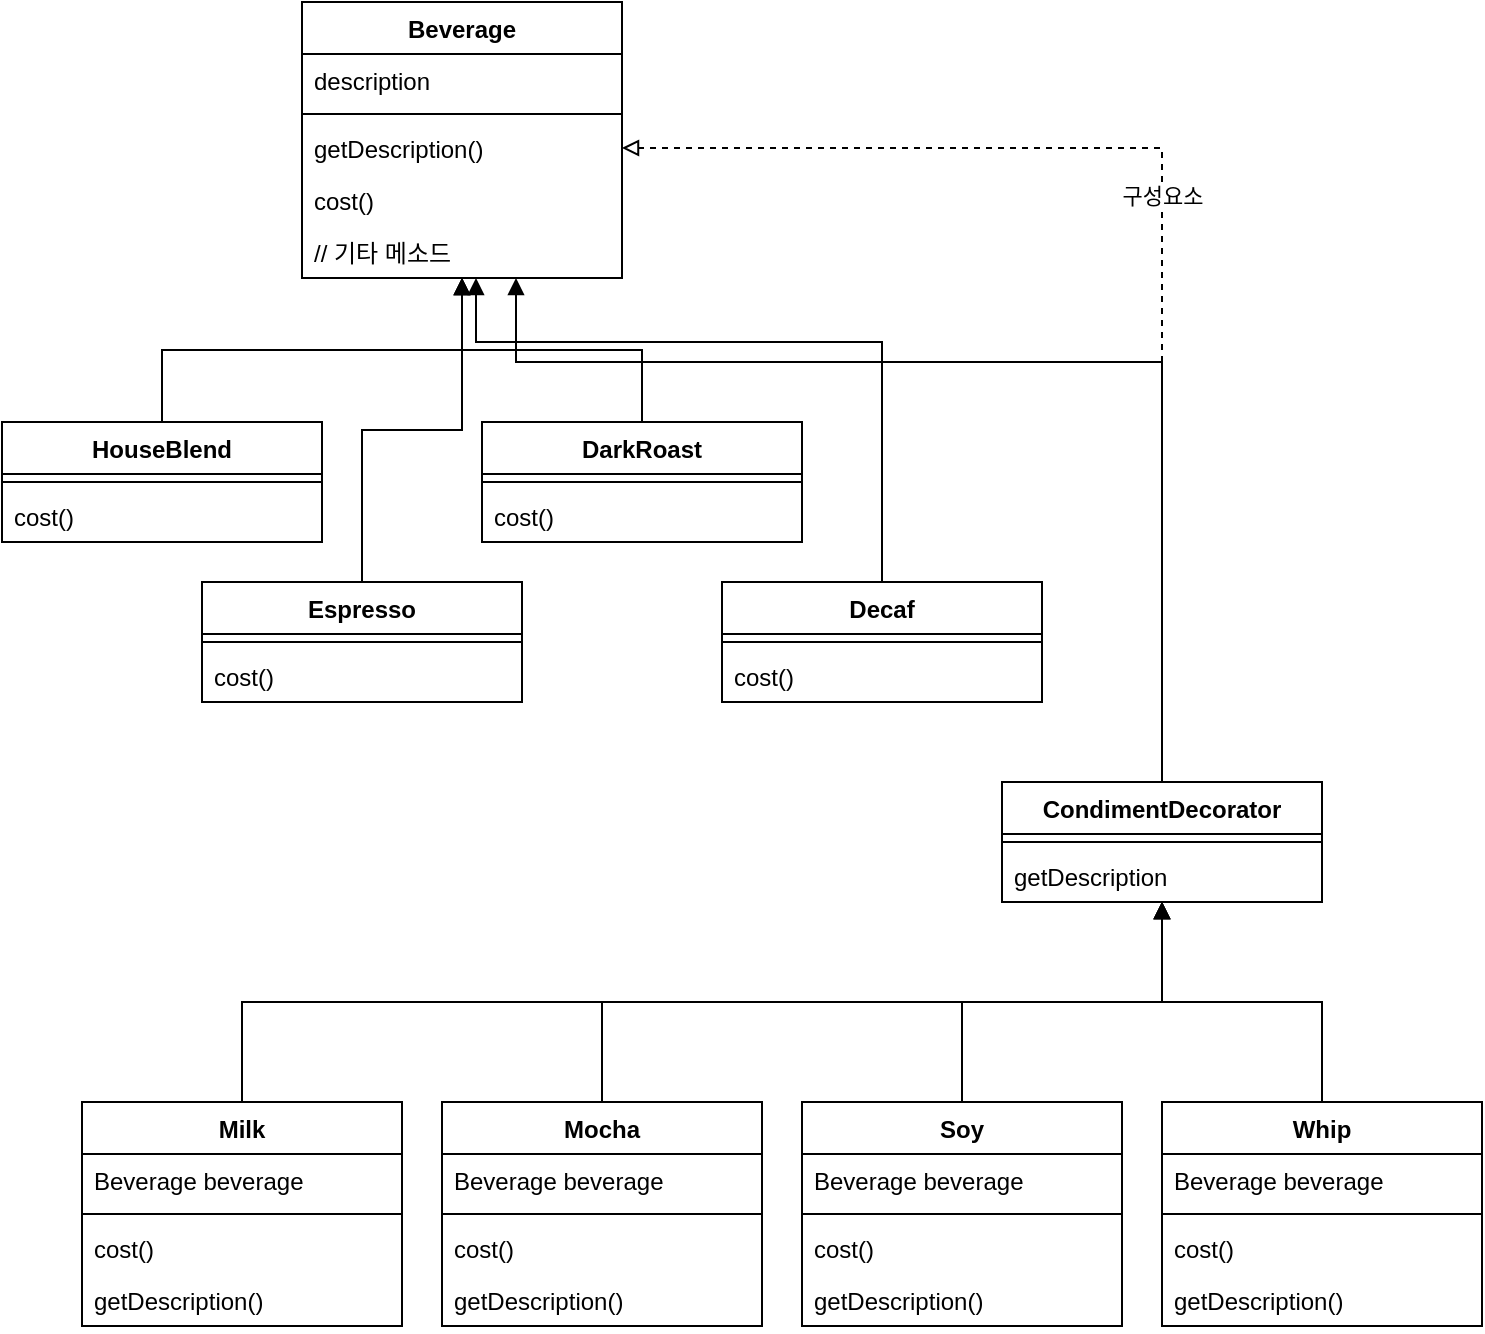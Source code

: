 <mxfile version="20.2.3" type="device"><diagram id="C5RBs43oDa-KdzZeNtuy" name="Page-1"><mxGraphModel dx="1108" dy="700" grid="1" gridSize="10" guides="1" tooltips="1" connect="1" arrows="1" fold="1" page="1" pageScale="1" pageWidth="827" pageHeight="1169" math="0" shadow="0"><root><mxCell id="WIyWlLk6GJQsqaUBKTNV-0"/><mxCell id="WIyWlLk6GJQsqaUBKTNV-1" parent="WIyWlLk6GJQsqaUBKTNV-0"/><mxCell id="mpJNIotJA6Xf9DF3fRcz-9" value="Beverage" style="swimlane;fontStyle=1;align=center;verticalAlign=top;childLayout=stackLayout;horizontal=1;startSize=26;horizontalStack=0;resizeParent=1;resizeParentMax=0;resizeLast=0;collapsible=1;marginBottom=0;labelBorderColor=none;" vertex="1" parent="WIyWlLk6GJQsqaUBKTNV-1"><mxGeometry x="190" y="20" width="160" height="138" as="geometry"/></mxCell><mxCell id="mpJNIotJA6Xf9DF3fRcz-10" value="description" style="text;strokeColor=none;fillColor=none;align=left;verticalAlign=top;spacingLeft=4;spacingRight=4;overflow=hidden;rotatable=0;points=[[0,0.5],[1,0.5]];portConstraint=eastwest;labelBorderColor=none;" vertex="1" parent="mpJNIotJA6Xf9DF3fRcz-9"><mxGeometry y="26" width="160" height="26" as="geometry"/></mxCell><mxCell id="mpJNIotJA6Xf9DF3fRcz-11" value="" style="line;strokeWidth=1;fillColor=none;align=left;verticalAlign=middle;spacingTop=-1;spacingLeft=3;spacingRight=3;rotatable=0;labelPosition=right;points=[];portConstraint=eastwest;labelBorderColor=none;" vertex="1" parent="mpJNIotJA6Xf9DF3fRcz-9"><mxGeometry y="52" width="160" height="8" as="geometry"/></mxCell><mxCell id="mpJNIotJA6Xf9DF3fRcz-12" value="getDescription()" style="text;strokeColor=none;fillColor=none;align=left;verticalAlign=top;spacingLeft=4;spacingRight=4;overflow=hidden;rotatable=0;points=[[0,0.5],[1,0.5]];portConstraint=eastwest;labelBorderColor=none;" vertex="1" parent="mpJNIotJA6Xf9DF3fRcz-9"><mxGeometry y="60" width="160" height="26" as="geometry"/></mxCell><mxCell id="mpJNIotJA6Xf9DF3fRcz-14" value="cost()" style="text;strokeColor=none;fillColor=none;align=left;verticalAlign=top;spacingLeft=4;spacingRight=4;overflow=hidden;rotatable=0;points=[[0,0.5],[1,0.5]];portConstraint=eastwest;labelBorderColor=none;" vertex="1" parent="mpJNIotJA6Xf9DF3fRcz-9"><mxGeometry y="86" width="160" height="26" as="geometry"/></mxCell><mxCell id="mpJNIotJA6Xf9DF3fRcz-36" value="// 기타 메소드" style="text;strokeColor=none;fillColor=none;align=left;verticalAlign=top;spacingLeft=4;spacingRight=4;overflow=hidden;rotatable=0;points=[[0,0.5],[1,0.5]];portConstraint=eastwest;labelBorderColor=none;" vertex="1" parent="mpJNIotJA6Xf9DF3fRcz-9"><mxGeometry y="112" width="160" height="26" as="geometry"/></mxCell><mxCell id="mpJNIotJA6Xf9DF3fRcz-37" style="edgeStyle=orthogonalEdgeStyle;rounded=0;orthogonalLoop=1;jettySize=auto;html=1;endArrow=block;endFill=1;" edge="1" parent="WIyWlLk6GJQsqaUBKTNV-1" source="mpJNIotJA6Xf9DF3fRcz-16" target="mpJNIotJA6Xf9DF3fRcz-9"><mxGeometry relative="1" as="geometry"/></mxCell><mxCell id="mpJNIotJA6Xf9DF3fRcz-16" value="HouseBlend" style="swimlane;fontStyle=1;align=center;verticalAlign=top;childLayout=stackLayout;horizontal=1;startSize=26;horizontalStack=0;resizeParent=1;resizeParentMax=0;resizeLast=0;collapsible=1;marginBottom=0;labelBorderColor=none;" vertex="1" parent="WIyWlLk6GJQsqaUBKTNV-1"><mxGeometry x="40" y="230" width="160" height="60" as="geometry"/></mxCell><mxCell id="mpJNIotJA6Xf9DF3fRcz-18" value="" style="line;strokeWidth=1;fillColor=none;align=left;verticalAlign=middle;spacingTop=-1;spacingLeft=3;spacingRight=3;rotatable=0;labelPosition=right;points=[];portConstraint=eastwest;labelBorderColor=none;" vertex="1" parent="mpJNIotJA6Xf9DF3fRcz-16"><mxGeometry y="26" width="160" height="8" as="geometry"/></mxCell><mxCell id="mpJNIotJA6Xf9DF3fRcz-20" value="cost()" style="text;strokeColor=none;fillColor=none;align=left;verticalAlign=top;spacingLeft=4;spacingRight=4;overflow=hidden;rotatable=0;points=[[0,0.5],[1,0.5]];portConstraint=eastwest;labelBorderColor=none;" vertex="1" parent="mpJNIotJA6Xf9DF3fRcz-16"><mxGeometry y="34" width="160" height="26" as="geometry"/></mxCell><mxCell id="mpJNIotJA6Xf9DF3fRcz-35" style="edgeStyle=orthogonalEdgeStyle;rounded=0;orthogonalLoop=1;jettySize=auto;html=1;endArrow=block;endFill=1;" edge="1" parent="WIyWlLk6GJQsqaUBKTNV-1" source="mpJNIotJA6Xf9DF3fRcz-22" target="mpJNIotJA6Xf9DF3fRcz-9"><mxGeometry relative="1" as="geometry"><mxPoint x="290" y="160" as="targetPoint"/></mxGeometry></mxCell><mxCell id="mpJNIotJA6Xf9DF3fRcz-22" value="DarkRoast" style="swimlane;fontStyle=1;align=center;verticalAlign=top;childLayout=stackLayout;horizontal=1;startSize=26;horizontalStack=0;resizeParent=1;resizeParentMax=0;resizeLast=0;collapsible=1;marginBottom=0;labelBorderColor=none;" vertex="1" parent="WIyWlLk6GJQsqaUBKTNV-1"><mxGeometry x="280" y="230" width="160" height="60" as="geometry"/></mxCell><mxCell id="mpJNIotJA6Xf9DF3fRcz-23" value="" style="line;strokeWidth=1;fillColor=none;align=left;verticalAlign=middle;spacingTop=-1;spacingLeft=3;spacingRight=3;rotatable=0;labelPosition=right;points=[];portConstraint=eastwest;labelBorderColor=none;" vertex="1" parent="mpJNIotJA6Xf9DF3fRcz-22"><mxGeometry y="26" width="160" height="8" as="geometry"/></mxCell><mxCell id="mpJNIotJA6Xf9DF3fRcz-24" value="cost()" style="text;strokeColor=none;fillColor=none;align=left;verticalAlign=top;spacingLeft=4;spacingRight=4;overflow=hidden;rotatable=0;points=[[0,0.5],[1,0.5]];portConstraint=eastwest;labelBorderColor=none;" vertex="1" parent="mpJNIotJA6Xf9DF3fRcz-22"><mxGeometry y="34" width="160" height="26" as="geometry"/></mxCell><mxCell id="mpJNIotJA6Xf9DF3fRcz-34" style="edgeStyle=orthogonalEdgeStyle;rounded=0;orthogonalLoop=1;jettySize=auto;html=1;endArrow=block;endFill=1;" edge="1" parent="WIyWlLk6GJQsqaUBKTNV-1" source="mpJNIotJA6Xf9DF3fRcz-25" target="mpJNIotJA6Xf9DF3fRcz-9"><mxGeometry relative="1" as="geometry"><mxPoint x="270" y="160" as="targetPoint"/></mxGeometry></mxCell><mxCell id="mpJNIotJA6Xf9DF3fRcz-25" value="Espresso" style="swimlane;fontStyle=1;align=center;verticalAlign=top;childLayout=stackLayout;horizontal=1;startSize=26;horizontalStack=0;resizeParent=1;resizeParentMax=0;resizeLast=0;collapsible=1;marginBottom=0;labelBorderColor=none;" vertex="1" parent="WIyWlLk6GJQsqaUBKTNV-1"><mxGeometry x="140" y="310" width="160" height="60" as="geometry"/></mxCell><mxCell id="mpJNIotJA6Xf9DF3fRcz-26" value="" style="line;strokeWidth=1;fillColor=none;align=left;verticalAlign=middle;spacingTop=-1;spacingLeft=3;spacingRight=3;rotatable=0;labelPosition=right;points=[];portConstraint=eastwest;labelBorderColor=none;" vertex="1" parent="mpJNIotJA6Xf9DF3fRcz-25"><mxGeometry y="26" width="160" height="8" as="geometry"/></mxCell><mxCell id="mpJNIotJA6Xf9DF3fRcz-27" value="cost()" style="text;strokeColor=none;fillColor=none;align=left;verticalAlign=top;spacingLeft=4;spacingRight=4;overflow=hidden;rotatable=0;points=[[0,0.5],[1,0.5]];portConstraint=eastwest;labelBorderColor=none;" vertex="1" parent="mpJNIotJA6Xf9DF3fRcz-25"><mxGeometry y="34" width="160" height="26" as="geometry"/></mxCell><mxCell id="mpJNIotJA6Xf9DF3fRcz-38" style="edgeStyle=orthogonalEdgeStyle;rounded=0;orthogonalLoop=1;jettySize=auto;html=1;endArrow=block;endFill=1;" edge="1" parent="WIyWlLk6GJQsqaUBKTNV-1" source="mpJNIotJA6Xf9DF3fRcz-28" target="mpJNIotJA6Xf9DF3fRcz-9"><mxGeometry relative="1" as="geometry"><Array as="points"><mxPoint x="480" y="190"/><mxPoint x="277" y="190"/></Array></mxGeometry></mxCell><mxCell id="mpJNIotJA6Xf9DF3fRcz-28" value="Decaf" style="swimlane;fontStyle=1;align=center;verticalAlign=top;childLayout=stackLayout;horizontal=1;startSize=26;horizontalStack=0;resizeParent=1;resizeParentMax=0;resizeLast=0;collapsible=1;marginBottom=0;labelBorderColor=none;" vertex="1" parent="WIyWlLk6GJQsqaUBKTNV-1"><mxGeometry x="400" y="310" width="160" height="60" as="geometry"/></mxCell><mxCell id="mpJNIotJA6Xf9DF3fRcz-29" value="" style="line;strokeWidth=1;fillColor=none;align=left;verticalAlign=middle;spacingTop=-1;spacingLeft=3;spacingRight=3;rotatable=0;labelPosition=right;points=[];portConstraint=eastwest;labelBorderColor=none;" vertex="1" parent="mpJNIotJA6Xf9DF3fRcz-28"><mxGeometry y="26" width="160" height="8" as="geometry"/></mxCell><mxCell id="mpJNIotJA6Xf9DF3fRcz-30" value="cost()" style="text;strokeColor=none;fillColor=none;align=left;verticalAlign=top;spacingLeft=4;spacingRight=4;overflow=hidden;rotatable=0;points=[[0,0.5],[1,0.5]];portConstraint=eastwest;labelBorderColor=none;" vertex="1" parent="mpJNIotJA6Xf9DF3fRcz-28"><mxGeometry y="34" width="160" height="26" as="geometry"/></mxCell><mxCell id="mpJNIotJA6Xf9DF3fRcz-39" style="edgeStyle=orthogonalEdgeStyle;rounded=0;orthogonalLoop=1;jettySize=auto;html=1;endArrow=block;endFill=1;" edge="1" parent="WIyWlLk6GJQsqaUBKTNV-1" source="mpJNIotJA6Xf9DF3fRcz-31" target="mpJNIotJA6Xf9DF3fRcz-9"><mxGeometry relative="1" as="geometry"><Array as="points"><mxPoint x="620" y="200"/><mxPoint x="297" y="200"/></Array></mxGeometry></mxCell><mxCell id="mpJNIotJA6Xf9DF3fRcz-41" value="구성요소" style="edgeStyle=orthogonalEdgeStyle;rounded=0;orthogonalLoop=1;jettySize=auto;html=1;dashed=1;endArrow=block;endFill=0;" edge="1" parent="WIyWlLk6GJQsqaUBKTNV-1" source="mpJNIotJA6Xf9DF3fRcz-31" target="mpJNIotJA6Xf9DF3fRcz-12"><mxGeometry relative="1" as="geometry"/></mxCell><mxCell id="mpJNIotJA6Xf9DF3fRcz-31" value="CondimentDecorator" style="swimlane;fontStyle=1;align=center;verticalAlign=top;childLayout=stackLayout;horizontal=1;startSize=26;horizontalStack=0;resizeParent=1;resizeParentMax=0;resizeLast=0;collapsible=1;marginBottom=0;labelBorderColor=none;" vertex="1" parent="WIyWlLk6GJQsqaUBKTNV-1"><mxGeometry x="540" y="410" width="160" height="60" as="geometry"/></mxCell><mxCell id="mpJNIotJA6Xf9DF3fRcz-32" value="" style="line;strokeWidth=1;fillColor=none;align=left;verticalAlign=middle;spacingTop=-1;spacingLeft=3;spacingRight=3;rotatable=0;labelPosition=right;points=[];portConstraint=eastwest;labelBorderColor=none;" vertex="1" parent="mpJNIotJA6Xf9DF3fRcz-31"><mxGeometry y="26" width="160" height="8" as="geometry"/></mxCell><mxCell id="mpJNIotJA6Xf9DF3fRcz-33" value="getDescription" style="text;strokeColor=none;fillColor=none;align=left;verticalAlign=top;spacingLeft=4;spacingRight=4;overflow=hidden;rotatable=0;points=[[0,0.5],[1,0.5]];portConstraint=eastwest;labelBorderColor=none;" vertex="1" parent="mpJNIotJA6Xf9DF3fRcz-31"><mxGeometry y="34" width="160" height="26" as="geometry"/></mxCell><mxCell id="mpJNIotJA6Xf9DF3fRcz-63" style="edgeStyle=orthogonalEdgeStyle;rounded=0;orthogonalLoop=1;jettySize=auto;html=1;endArrow=block;endFill=1;exitX=0.5;exitY=0;exitDx=0;exitDy=0;" edge="1" parent="WIyWlLk6GJQsqaUBKTNV-1" source="mpJNIotJA6Xf9DF3fRcz-42" target="mpJNIotJA6Xf9DF3fRcz-31"><mxGeometry relative="1" as="geometry"/></mxCell><mxCell id="mpJNIotJA6Xf9DF3fRcz-42" value="Milk" style="swimlane;fontStyle=1;align=center;verticalAlign=top;childLayout=stackLayout;horizontal=1;startSize=26;horizontalStack=0;resizeParent=1;resizeParentMax=0;resizeLast=0;collapsible=1;marginBottom=0;labelBorderColor=none;" vertex="1" parent="WIyWlLk6GJQsqaUBKTNV-1"><mxGeometry x="80" y="570" width="160" height="112" as="geometry"/></mxCell><mxCell id="mpJNIotJA6Xf9DF3fRcz-45" value="Beverage beverage" style="text;strokeColor=none;fillColor=none;align=left;verticalAlign=top;spacingLeft=4;spacingRight=4;overflow=hidden;rotatable=0;points=[[0,0.5],[1,0.5]];portConstraint=eastwest;labelBorderColor=none;" vertex="1" parent="mpJNIotJA6Xf9DF3fRcz-42"><mxGeometry y="26" width="160" height="26" as="geometry"/></mxCell><mxCell id="mpJNIotJA6Xf9DF3fRcz-43" value="" style="line;strokeWidth=1;fillColor=none;align=left;verticalAlign=middle;spacingTop=-1;spacingLeft=3;spacingRight=3;rotatable=0;labelPosition=right;points=[];portConstraint=eastwest;labelBorderColor=none;" vertex="1" parent="mpJNIotJA6Xf9DF3fRcz-42"><mxGeometry y="52" width="160" height="8" as="geometry"/></mxCell><mxCell id="mpJNIotJA6Xf9DF3fRcz-44" value="cost()" style="text;strokeColor=none;fillColor=none;align=left;verticalAlign=top;spacingLeft=4;spacingRight=4;overflow=hidden;rotatable=0;points=[[0,0.5],[1,0.5]];portConstraint=eastwest;labelBorderColor=none;" vertex="1" parent="mpJNIotJA6Xf9DF3fRcz-42"><mxGeometry y="60" width="160" height="26" as="geometry"/></mxCell><mxCell id="mpJNIotJA6Xf9DF3fRcz-47" value="getDescription()" style="text;strokeColor=none;fillColor=none;align=left;verticalAlign=top;spacingLeft=4;spacingRight=4;overflow=hidden;rotatable=0;points=[[0,0.5],[1,0.5]];portConstraint=eastwest;labelBorderColor=none;" vertex="1" parent="mpJNIotJA6Xf9DF3fRcz-42"><mxGeometry y="86" width="160" height="26" as="geometry"/></mxCell><mxCell id="mpJNIotJA6Xf9DF3fRcz-64" style="edgeStyle=orthogonalEdgeStyle;rounded=0;orthogonalLoop=1;jettySize=auto;html=1;endArrow=block;endFill=1;exitX=0.5;exitY=0;exitDx=0;exitDy=0;" edge="1" parent="WIyWlLk6GJQsqaUBKTNV-1" source="mpJNIotJA6Xf9DF3fRcz-48" target="mpJNIotJA6Xf9DF3fRcz-31"><mxGeometry relative="1" as="geometry"/></mxCell><mxCell id="mpJNIotJA6Xf9DF3fRcz-48" value="Mocha" style="swimlane;fontStyle=1;align=center;verticalAlign=top;childLayout=stackLayout;horizontal=1;startSize=26;horizontalStack=0;resizeParent=1;resizeParentMax=0;resizeLast=0;collapsible=1;marginBottom=0;labelBorderColor=none;" vertex="1" parent="WIyWlLk6GJQsqaUBKTNV-1"><mxGeometry x="260" y="570" width="160" height="112" as="geometry"/></mxCell><mxCell id="mpJNIotJA6Xf9DF3fRcz-49" value="Beverage beverage" style="text;strokeColor=none;fillColor=none;align=left;verticalAlign=top;spacingLeft=4;spacingRight=4;overflow=hidden;rotatable=0;points=[[0,0.5],[1,0.5]];portConstraint=eastwest;labelBorderColor=none;" vertex="1" parent="mpJNIotJA6Xf9DF3fRcz-48"><mxGeometry y="26" width="160" height="26" as="geometry"/></mxCell><mxCell id="mpJNIotJA6Xf9DF3fRcz-50" value="" style="line;strokeWidth=1;fillColor=none;align=left;verticalAlign=middle;spacingTop=-1;spacingLeft=3;spacingRight=3;rotatable=0;labelPosition=right;points=[];portConstraint=eastwest;labelBorderColor=none;" vertex="1" parent="mpJNIotJA6Xf9DF3fRcz-48"><mxGeometry y="52" width="160" height="8" as="geometry"/></mxCell><mxCell id="mpJNIotJA6Xf9DF3fRcz-51" value="cost()" style="text;strokeColor=none;fillColor=none;align=left;verticalAlign=top;spacingLeft=4;spacingRight=4;overflow=hidden;rotatable=0;points=[[0,0.5],[1,0.5]];portConstraint=eastwest;labelBorderColor=none;" vertex="1" parent="mpJNIotJA6Xf9DF3fRcz-48"><mxGeometry y="60" width="160" height="26" as="geometry"/></mxCell><mxCell id="mpJNIotJA6Xf9DF3fRcz-52" value="getDescription()" style="text;strokeColor=none;fillColor=none;align=left;verticalAlign=top;spacingLeft=4;spacingRight=4;overflow=hidden;rotatable=0;points=[[0,0.5],[1,0.5]];portConstraint=eastwest;labelBorderColor=none;" vertex="1" parent="mpJNIotJA6Xf9DF3fRcz-48"><mxGeometry y="86" width="160" height="26" as="geometry"/></mxCell><mxCell id="mpJNIotJA6Xf9DF3fRcz-65" style="edgeStyle=orthogonalEdgeStyle;rounded=0;orthogonalLoop=1;jettySize=auto;html=1;endArrow=block;endFill=1;" edge="1" parent="WIyWlLk6GJQsqaUBKTNV-1" source="mpJNIotJA6Xf9DF3fRcz-53" target="mpJNIotJA6Xf9DF3fRcz-31"><mxGeometry relative="1" as="geometry"/></mxCell><mxCell id="mpJNIotJA6Xf9DF3fRcz-53" value="Soy" style="swimlane;fontStyle=1;align=center;verticalAlign=top;childLayout=stackLayout;horizontal=1;startSize=26;horizontalStack=0;resizeParent=1;resizeParentMax=0;resizeLast=0;collapsible=1;marginBottom=0;labelBorderColor=none;" vertex="1" parent="WIyWlLk6GJQsqaUBKTNV-1"><mxGeometry x="440" y="570" width="160" height="112" as="geometry"/></mxCell><mxCell id="mpJNIotJA6Xf9DF3fRcz-54" value="Beverage beverage" style="text;strokeColor=none;fillColor=none;align=left;verticalAlign=top;spacingLeft=4;spacingRight=4;overflow=hidden;rotatable=0;points=[[0,0.5],[1,0.5]];portConstraint=eastwest;labelBorderColor=none;" vertex="1" parent="mpJNIotJA6Xf9DF3fRcz-53"><mxGeometry y="26" width="160" height="26" as="geometry"/></mxCell><mxCell id="mpJNIotJA6Xf9DF3fRcz-55" value="" style="line;strokeWidth=1;fillColor=none;align=left;verticalAlign=middle;spacingTop=-1;spacingLeft=3;spacingRight=3;rotatable=0;labelPosition=right;points=[];portConstraint=eastwest;labelBorderColor=none;" vertex="1" parent="mpJNIotJA6Xf9DF3fRcz-53"><mxGeometry y="52" width="160" height="8" as="geometry"/></mxCell><mxCell id="mpJNIotJA6Xf9DF3fRcz-56" value="cost()" style="text;strokeColor=none;fillColor=none;align=left;verticalAlign=top;spacingLeft=4;spacingRight=4;overflow=hidden;rotatable=0;points=[[0,0.5],[1,0.5]];portConstraint=eastwest;labelBorderColor=none;" vertex="1" parent="mpJNIotJA6Xf9DF3fRcz-53"><mxGeometry y="60" width="160" height="26" as="geometry"/></mxCell><mxCell id="mpJNIotJA6Xf9DF3fRcz-57" value="getDescription()" style="text;strokeColor=none;fillColor=none;align=left;verticalAlign=top;spacingLeft=4;spacingRight=4;overflow=hidden;rotatable=0;points=[[0,0.5],[1,0.5]];portConstraint=eastwest;labelBorderColor=none;" vertex="1" parent="mpJNIotJA6Xf9DF3fRcz-53"><mxGeometry y="86" width="160" height="26" as="geometry"/></mxCell><mxCell id="mpJNIotJA6Xf9DF3fRcz-66" style="edgeStyle=orthogonalEdgeStyle;rounded=0;orthogonalLoop=1;jettySize=auto;html=1;endArrow=block;endFill=1;" edge="1" parent="WIyWlLk6GJQsqaUBKTNV-1" source="mpJNIotJA6Xf9DF3fRcz-58" target="mpJNIotJA6Xf9DF3fRcz-31"><mxGeometry relative="1" as="geometry"/></mxCell><mxCell id="mpJNIotJA6Xf9DF3fRcz-58" value="Whip" style="swimlane;fontStyle=1;align=center;verticalAlign=top;childLayout=stackLayout;horizontal=1;startSize=26;horizontalStack=0;resizeParent=1;resizeParentMax=0;resizeLast=0;collapsible=1;marginBottom=0;labelBorderColor=none;" vertex="1" parent="WIyWlLk6GJQsqaUBKTNV-1"><mxGeometry x="620" y="570" width="160" height="112" as="geometry"/></mxCell><mxCell id="mpJNIotJA6Xf9DF3fRcz-59" value="Beverage beverage" style="text;strokeColor=none;fillColor=none;align=left;verticalAlign=top;spacingLeft=4;spacingRight=4;overflow=hidden;rotatable=0;points=[[0,0.5],[1,0.5]];portConstraint=eastwest;labelBorderColor=none;" vertex="1" parent="mpJNIotJA6Xf9DF3fRcz-58"><mxGeometry y="26" width="160" height="26" as="geometry"/></mxCell><mxCell id="mpJNIotJA6Xf9DF3fRcz-60" value="" style="line;strokeWidth=1;fillColor=none;align=left;verticalAlign=middle;spacingTop=-1;spacingLeft=3;spacingRight=3;rotatable=0;labelPosition=right;points=[];portConstraint=eastwest;labelBorderColor=none;" vertex="1" parent="mpJNIotJA6Xf9DF3fRcz-58"><mxGeometry y="52" width="160" height="8" as="geometry"/></mxCell><mxCell id="mpJNIotJA6Xf9DF3fRcz-61" value="cost()" style="text;strokeColor=none;fillColor=none;align=left;verticalAlign=top;spacingLeft=4;spacingRight=4;overflow=hidden;rotatable=0;points=[[0,0.5],[1,0.5]];portConstraint=eastwest;labelBorderColor=none;" vertex="1" parent="mpJNIotJA6Xf9DF3fRcz-58"><mxGeometry y="60" width="160" height="26" as="geometry"/></mxCell><mxCell id="mpJNIotJA6Xf9DF3fRcz-62" value="getDescription()" style="text;strokeColor=none;fillColor=none;align=left;verticalAlign=top;spacingLeft=4;spacingRight=4;overflow=hidden;rotatable=0;points=[[0,0.5],[1,0.5]];portConstraint=eastwest;labelBorderColor=none;" vertex="1" parent="mpJNIotJA6Xf9DF3fRcz-58"><mxGeometry y="86" width="160" height="26" as="geometry"/></mxCell></root></mxGraphModel></diagram></mxfile>